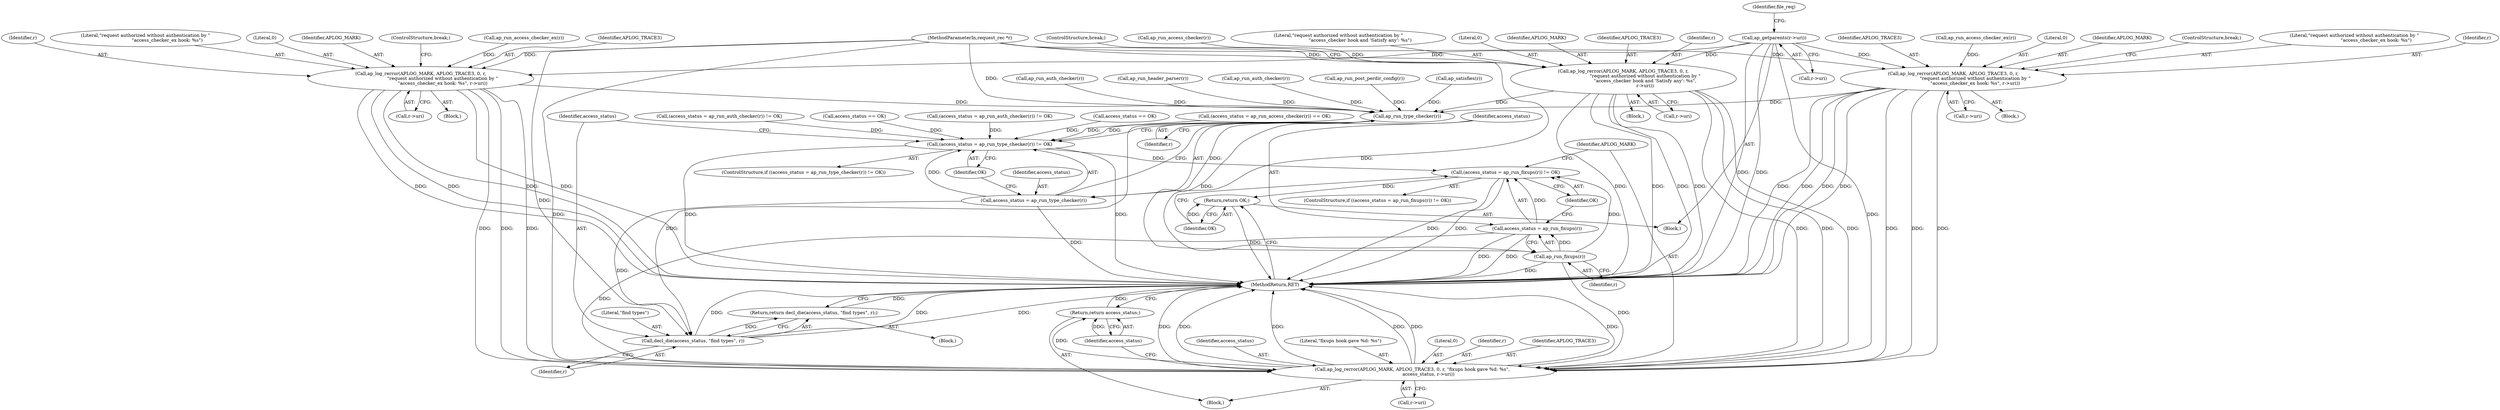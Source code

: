 digraph "0_httpd_cd2b7a26c776b0754fb98426a67804fd48118708@pointer" {
"1000188" [label="(Call,ap_getparents(r->uri))"];
"1000426" [label="(Call,ap_log_rerror(APLOG_MARK, APLOG_TRACE3, 0, r,\n                              \"request authorized without authentication by \"\n                              \"access_checker_ex hook: %s\", r->uri))"];
"1000586" [label="(Call,ap_run_type_checker(r))"];
"1000583" [label="(Call,(access_status = ap_run_type_checker(r)) != OK)"];
"1000596" [label="(Call,(access_status = ap_run_fixups(r)) != OK)"];
"1000615" [label="(Return,return OK;)"];
"1000584" [label="(Call,access_status = ap_run_type_checker(r))"];
"1000591" [label="(Call,decl_die(access_status, \"find types\", r))"];
"1000590" [label="(Return,return decl_die(access_status, \"find types\", r);)"];
"1000599" [label="(Call,ap_run_fixups(r))"];
"1000597" [label="(Call,access_status = ap_run_fixups(r))"];
"1000603" [label="(Call,ap_log_rerror(APLOG_MARK, APLOG_TRACE3, 0, r, \"fixups hook gave %d: %s\",\n                      access_status, r->uri))"];
"1000613" [label="(Return,return access_status;)"];
"1000499" [label="(Call,ap_log_rerror(APLOG_MARK, APLOG_TRACE3, 0, r,\n                              \"request authorized without authentication by \"\n                              \"access_checker hook and 'Satisfy any': %s\",\n                              r->uri))"];
"1000518" [label="(Call,ap_log_rerror(APLOG_MARK, APLOG_TRACE3, 0, r,\n                              \"request authorized without authentication by \"\n                              \"access_checker_ex hook: %s\", r->uri))"];
"1000427" [label="(Identifier,APLOG_MARK)"];
"1000309" [label="(Call,ap_run_post_perdir_config(r))"];
"1000596" [label="(Call,(access_status = ap_run_fixups(r)) != OK)"];
"1000590" [label="(Return,return decl_die(access_status, \"find types\", r);)"];
"1000609" [label="(Identifier,access_status)"];
"1000489" [label="(ControlStructure,break;)"];
"1000503" [label="(Identifier,r)"];
"1000508" [label="(ControlStructure,break;)"];
"1000514" [label="(Call,access_status == OK)"];
"1000495" [label="(Call,ap_run_access_checker(r))"];
"1000504" [label="(Literal,\"request authorized without authentication by \"\n                              \"access_checker hook and 'Satisfy any': %s\")"];
"1000588" [label="(Identifier,OK)"];
"1000617" [label="(MethodReturn,RET)"];
"1000115" [label="(Block,)"];
"1000586" [label="(Call,ap_run_type_checker(r))"];
"1000598" [label="(Identifier,access_status)"];
"1000604" [label="(Identifier,APLOG_MARK)"];
"1000189" [label="(Call,r->uri)"];
"1000615" [label="(Return,return OK;)"];
"1000608" [label="(Literal,\"fixups hook gave %d: %s\")"];
"1000614" [label="(Identifier,access_status)"];
"1000492" [label="(Call,(access_status = ap_run_access_checker(r)) == OK)"];
"1000419" [label="(Call,ap_run_access_checker_ex(r))"];
"1000569" [label="(Call,(access_status = ap_run_auth_checker(r)) != OK)"];
"1000422" [label="(Call,access_status == OK)"];
"1000589" [label="(Block,)"];
"1000610" [label="(Call,r->uri)"];
"1000498" [label="(Block,)"];
"1000524" [label="(Call,r->uri)"];
"1000603" [label="(Call,ap_log_rerror(APLOG_MARK, APLOG_TRACE3, 0, r, \"fixups hook gave %d: %s\",\n                      access_status, r->uri))"];
"1000592" [label="(Identifier,access_status)"];
"1000601" [label="(Identifier,OK)"];
"1000572" [label="(Call,ap_run_auth_checker(r))"];
"1000597" [label="(Call,access_status = ap_run_fixups(r))"];
"1000425" [label="(Block,)"];
"1000599" [label="(Call,ap_run_fixups(r))"];
"1000114" [label="(MethodParameterIn,request_rec *r)"];
"1000595" [label="(ControlStructure,if ((access_status = ap_run_fixups(r)) != OK))"];
"1000428" [label="(Identifier,APLOG_TRACE3)"];
"1000399" [label="(Call,ap_satisfies(r))"];
"1000594" [label="(Identifier,r)"];
"1000587" [label="(Identifier,r)"];
"1000194" [label="(Identifier,file_req)"];
"1000480" [label="(Call,ap_run_auth_checker(r))"];
"1000522" [label="(Identifier,r)"];
"1000502" [label="(Literal,0)"];
"1000520" [label="(Identifier,APLOG_TRACE3)"];
"1000511" [label="(Call,ap_run_access_checker_ex(r))"];
"1000521" [label="(Literal,0)"];
"1000477" [label="(Call,(access_status = ap_run_auth_checker(r)) != OK)"];
"1000600" [label="(Identifier,r)"];
"1000606" [label="(Literal,0)"];
"1000324" [label="(Call,ap_run_header_parser(r))"];
"1000517" [label="(Block,)"];
"1000519" [label="(Identifier,APLOG_MARK)"];
"1000188" [label="(Call,ap_getparents(r->uri))"];
"1000432" [label="(Call,r->uri)"];
"1000581" [label="(ControlStructure,break;)"];
"1000616" [label="(Identifier,OK)"];
"1000505" [label="(Call,r->uri)"];
"1000613" [label="(Return,return access_status;)"];
"1000426" [label="(Call,ap_log_rerror(APLOG_MARK, APLOG_TRACE3, 0, r,\n                              \"request authorized without authentication by \"\n                              \"access_checker_ex hook: %s\", r->uri))"];
"1000585" [label="(Identifier,access_status)"];
"1000500" [label="(Identifier,APLOG_MARK)"];
"1000518" [label="(Call,ap_log_rerror(APLOG_MARK, APLOG_TRACE3, 0, r,\n                              \"request authorized without authentication by \"\n                              \"access_checker_ex hook: %s\", r->uri))"];
"1000501" [label="(Identifier,APLOG_TRACE3)"];
"1000430" [label="(Identifier,r)"];
"1000607" [label="(Identifier,r)"];
"1000605" [label="(Identifier,APLOG_TRACE3)"];
"1000584" [label="(Call,access_status = ap_run_type_checker(r))"];
"1000583" [label="(Call,(access_status = ap_run_type_checker(r)) != OK)"];
"1000431" [label="(Literal,\"request authorized without authentication by \"\n                              \"access_checker_ex hook: %s\")"];
"1000429" [label="(Literal,0)"];
"1000591" [label="(Call,decl_die(access_status, \"find types\", r))"];
"1000593" [label="(Literal,\"find types\")"];
"1000523" [label="(Literal,\"request authorized without authentication by \"\n                              \"access_checker_ex hook: %s\")"];
"1000499" [label="(Call,ap_log_rerror(APLOG_MARK, APLOG_TRACE3, 0, r,\n                              \"request authorized without authentication by \"\n                              \"access_checker hook and 'Satisfy any': %s\",\n                              r->uri))"];
"1000602" [label="(Block,)"];
"1000582" [label="(ControlStructure,if ((access_status = ap_run_type_checker(r)) != OK))"];
"1000188" -> "1000115"  [label="AST: "];
"1000188" -> "1000189"  [label="CFG: "];
"1000189" -> "1000188"  [label="AST: "];
"1000194" -> "1000188"  [label="CFG: "];
"1000188" -> "1000617"  [label="DDG: "];
"1000188" -> "1000617"  [label="DDG: "];
"1000188" -> "1000426"  [label="DDG: "];
"1000188" -> "1000499"  [label="DDG: "];
"1000188" -> "1000518"  [label="DDG: "];
"1000188" -> "1000603"  [label="DDG: "];
"1000426" -> "1000425"  [label="AST: "];
"1000426" -> "1000432"  [label="CFG: "];
"1000427" -> "1000426"  [label="AST: "];
"1000428" -> "1000426"  [label="AST: "];
"1000429" -> "1000426"  [label="AST: "];
"1000430" -> "1000426"  [label="AST: "];
"1000431" -> "1000426"  [label="AST: "];
"1000432" -> "1000426"  [label="AST: "];
"1000489" -> "1000426"  [label="CFG: "];
"1000426" -> "1000617"  [label="DDG: "];
"1000426" -> "1000617"  [label="DDG: "];
"1000426" -> "1000617"  [label="DDG: "];
"1000426" -> "1000617"  [label="DDG: "];
"1000419" -> "1000426"  [label="DDG: "];
"1000114" -> "1000426"  [label="DDG: "];
"1000426" -> "1000586"  [label="DDG: "];
"1000426" -> "1000603"  [label="DDG: "];
"1000426" -> "1000603"  [label="DDG: "];
"1000426" -> "1000603"  [label="DDG: "];
"1000586" -> "1000584"  [label="AST: "];
"1000586" -> "1000587"  [label="CFG: "];
"1000587" -> "1000586"  [label="AST: "];
"1000584" -> "1000586"  [label="CFG: "];
"1000586" -> "1000583"  [label="DDG: "];
"1000586" -> "1000584"  [label="DDG: "];
"1000309" -> "1000586"  [label="DDG: "];
"1000518" -> "1000586"  [label="DDG: "];
"1000499" -> "1000586"  [label="DDG: "];
"1000399" -> "1000586"  [label="DDG: "];
"1000324" -> "1000586"  [label="DDG: "];
"1000480" -> "1000586"  [label="DDG: "];
"1000572" -> "1000586"  [label="DDG: "];
"1000114" -> "1000586"  [label="DDG: "];
"1000586" -> "1000591"  [label="DDG: "];
"1000586" -> "1000599"  [label="DDG: "];
"1000583" -> "1000582"  [label="AST: "];
"1000583" -> "1000588"  [label="CFG: "];
"1000584" -> "1000583"  [label="AST: "];
"1000588" -> "1000583"  [label="AST: "];
"1000592" -> "1000583"  [label="CFG: "];
"1000598" -> "1000583"  [label="CFG: "];
"1000583" -> "1000617"  [label="DDG: "];
"1000583" -> "1000617"  [label="DDG: "];
"1000584" -> "1000583"  [label="DDG: "];
"1000492" -> "1000583"  [label="DDG: "];
"1000514" -> "1000583"  [label="DDG: "];
"1000569" -> "1000583"  [label="DDG: "];
"1000422" -> "1000583"  [label="DDG: "];
"1000477" -> "1000583"  [label="DDG: "];
"1000583" -> "1000596"  [label="DDG: "];
"1000596" -> "1000595"  [label="AST: "];
"1000596" -> "1000601"  [label="CFG: "];
"1000597" -> "1000596"  [label="AST: "];
"1000601" -> "1000596"  [label="AST: "];
"1000604" -> "1000596"  [label="CFG: "];
"1000616" -> "1000596"  [label="CFG: "];
"1000596" -> "1000617"  [label="DDG: "];
"1000596" -> "1000617"  [label="DDG: "];
"1000597" -> "1000596"  [label="DDG: "];
"1000599" -> "1000596"  [label="DDG: "];
"1000596" -> "1000615"  [label="DDG: "];
"1000615" -> "1000115"  [label="AST: "];
"1000615" -> "1000616"  [label="CFG: "];
"1000616" -> "1000615"  [label="AST: "];
"1000617" -> "1000615"  [label="CFG: "];
"1000615" -> "1000617"  [label="DDG: "];
"1000616" -> "1000615"  [label="DDG: "];
"1000585" -> "1000584"  [label="AST: "];
"1000588" -> "1000584"  [label="CFG: "];
"1000584" -> "1000617"  [label="DDG: "];
"1000584" -> "1000591"  [label="DDG: "];
"1000591" -> "1000590"  [label="AST: "];
"1000591" -> "1000594"  [label="CFG: "];
"1000592" -> "1000591"  [label="AST: "];
"1000593" -> "1000591"  [label="AST: "];
"1000594" -> "1000591"  [label="AST: "];
"1000590" -> "1000591"  [label="CFG: "];
"1000591" -> "1000617"  [label="DDG: "];
"1000591" -> "1000617"  [label="DDG: "];
"1000591" -> "1000617"  [label="DDG: "];
"1000591" -> "1000590"  [label="DDG: "];
"1000114" -> "1000591"  [label="DDG: "];
"1000590" -> "1000589"  [label="AST: "];
"1000617" -> "1000590"  [label="CFG: "];
"1000590" -> "1000617"  [label="DDG: "];
"1000599" -> "1000597"  [label="AST: "];
"1000599" -> "1000600"  [label="CFG: "];
"1000600" -> "1000599"  [label="AST: "];
"1000597" -> "1000599"  [label="CFG: "];
"1000599" -> "1000617"  [label="DDG: "];
"1000599" -> "1000597"  [label="DDG: "];
"1000114" -> "1000599"  [label="DDG: "];
"1000599" -> "1000603"  [label="DDG: "];
"1000598" -> "1000597"  [label="AST: "];
"1000601" -> "1000597"  [label="CFG: "];
"1000597" -> "1000617"  [label="DDG: "];
"1000597" -> "1000617"  [label="DDG: "];
"1000597" -> "1000603"  [label="DDG: "];
"1000603" -> "1000602"  [label="AST: "];
"1000603" -> "1000610"  [label="CFG: "];
"1000604" -> "1000603"  [label="AST: "];
"1000605" -> "1000603"  [label="AST: "];
"1000606" -> "1000603"  [label="AST: "];
"1000607" -> "1000603"  [label="AST: "];
"1000608" -> "1000603"  [label="AST: "];
"1000609" -> "1000603"  [label="AST: "];
"1000610" -> "1000603"  [label="AST: "];
"1000614" -> "1000603"  [label="CFG: "];
"1000603" -> "1000617"  [label="DDG: "];
"1000603" -> "1000617"  [label="DDG: "];
"1000603" -> "1000617"  [label="DDG: "];
"1000603" -> "1000617"  [label="DDG: "];
"1000603" -> "1000617"  [label="DDG: "];
"1000603" -> "1000617"  [label="DDG: "];
"1000518" -> "1000603"  [label="DDG: "];
"1000518" -> "1000603"  [label="DDG: "];
"1000518" -> "1000603"  [label="DDG: "];
"1000499" -> "1000603"  [label="DDG: "];
"1000499" -> "1000603"  [label="DDG: "];
"1000499" -> "1000603"  [label="DDG: "];
"1000114" -> "1000603"  [label="DDG: "];
"1000603" -> "1000613"  [label="DDG: "];
"1000613" -> "1000602"  [label="AST: "];
"1000613" -> "1000614"  [label="CFG: "];
"1000614" -> "1000613"  [label="AST: "];
"1000617" -> "1000613"  [label="CFG: "];
"1000613" -> "1000617"  [label="DDG: "];
"1000614" -> "1000613"  [label="DDG: "];
"1000499" -> "1000498"  [label="AST: "];
"1000499" -> "1000505"  [label="CFG: "];
"1000500" -> "1000499"  [label="AST: "];
"1000501" -> "1000499"  [label="AST: "];
"1000502" -> "1000499"  [label="AST: "];
"1000503" -> "1000499"  [label="AST: "];
"1000504" -> "1000499"  [label="AST: "];
"1000505" -> "1000499"  [label="AST: "];
"1000508" -> "1000499"  [label="CFG: "];
"1000499" -> "1000617"  [label="DDG: "];
"1000499" -> "1000617"  [label="DDG: "];
"1000499" -> "1000617"  [label="DDG: "];
"1000499" -> "1000617"  [label="DDG: "];
"1000495" -> "1000499"  [label="DDG: "];
"1000114" -> "1000499"  [label="DDG: "];
"1000518" -> "1000517"  [label="AST: "];
"1000518" -> "1000524"  [label="CFG: "];
"1000519" -> "1000518"  [label="AST: "];
"1000520" -> "1000518"  [label="AST: "];
"1000521" -> "1000518"  [label="AST: "];
"1000522" -> "1000518"  [label="AST: "];
"1000523" -> "1000518"  [label="AST: "];
"1000524" -> "1000518"  [label="AST: "];
"1000581" -> "1000518"  [label="CFG: "];
"1000518" -> "1000617"  [label="DDG: "];
"1000518" -> "1000617"  [label="DDG: "];
"1000518" -> "1000617"  [label="DDG: "];
"1000518" -> "1000617"  [label="DDG: "];
"1000511" -> "1000518"  [label="DDG: "];
"1000114" -> "1000518"  [label="DDG: "];
}
